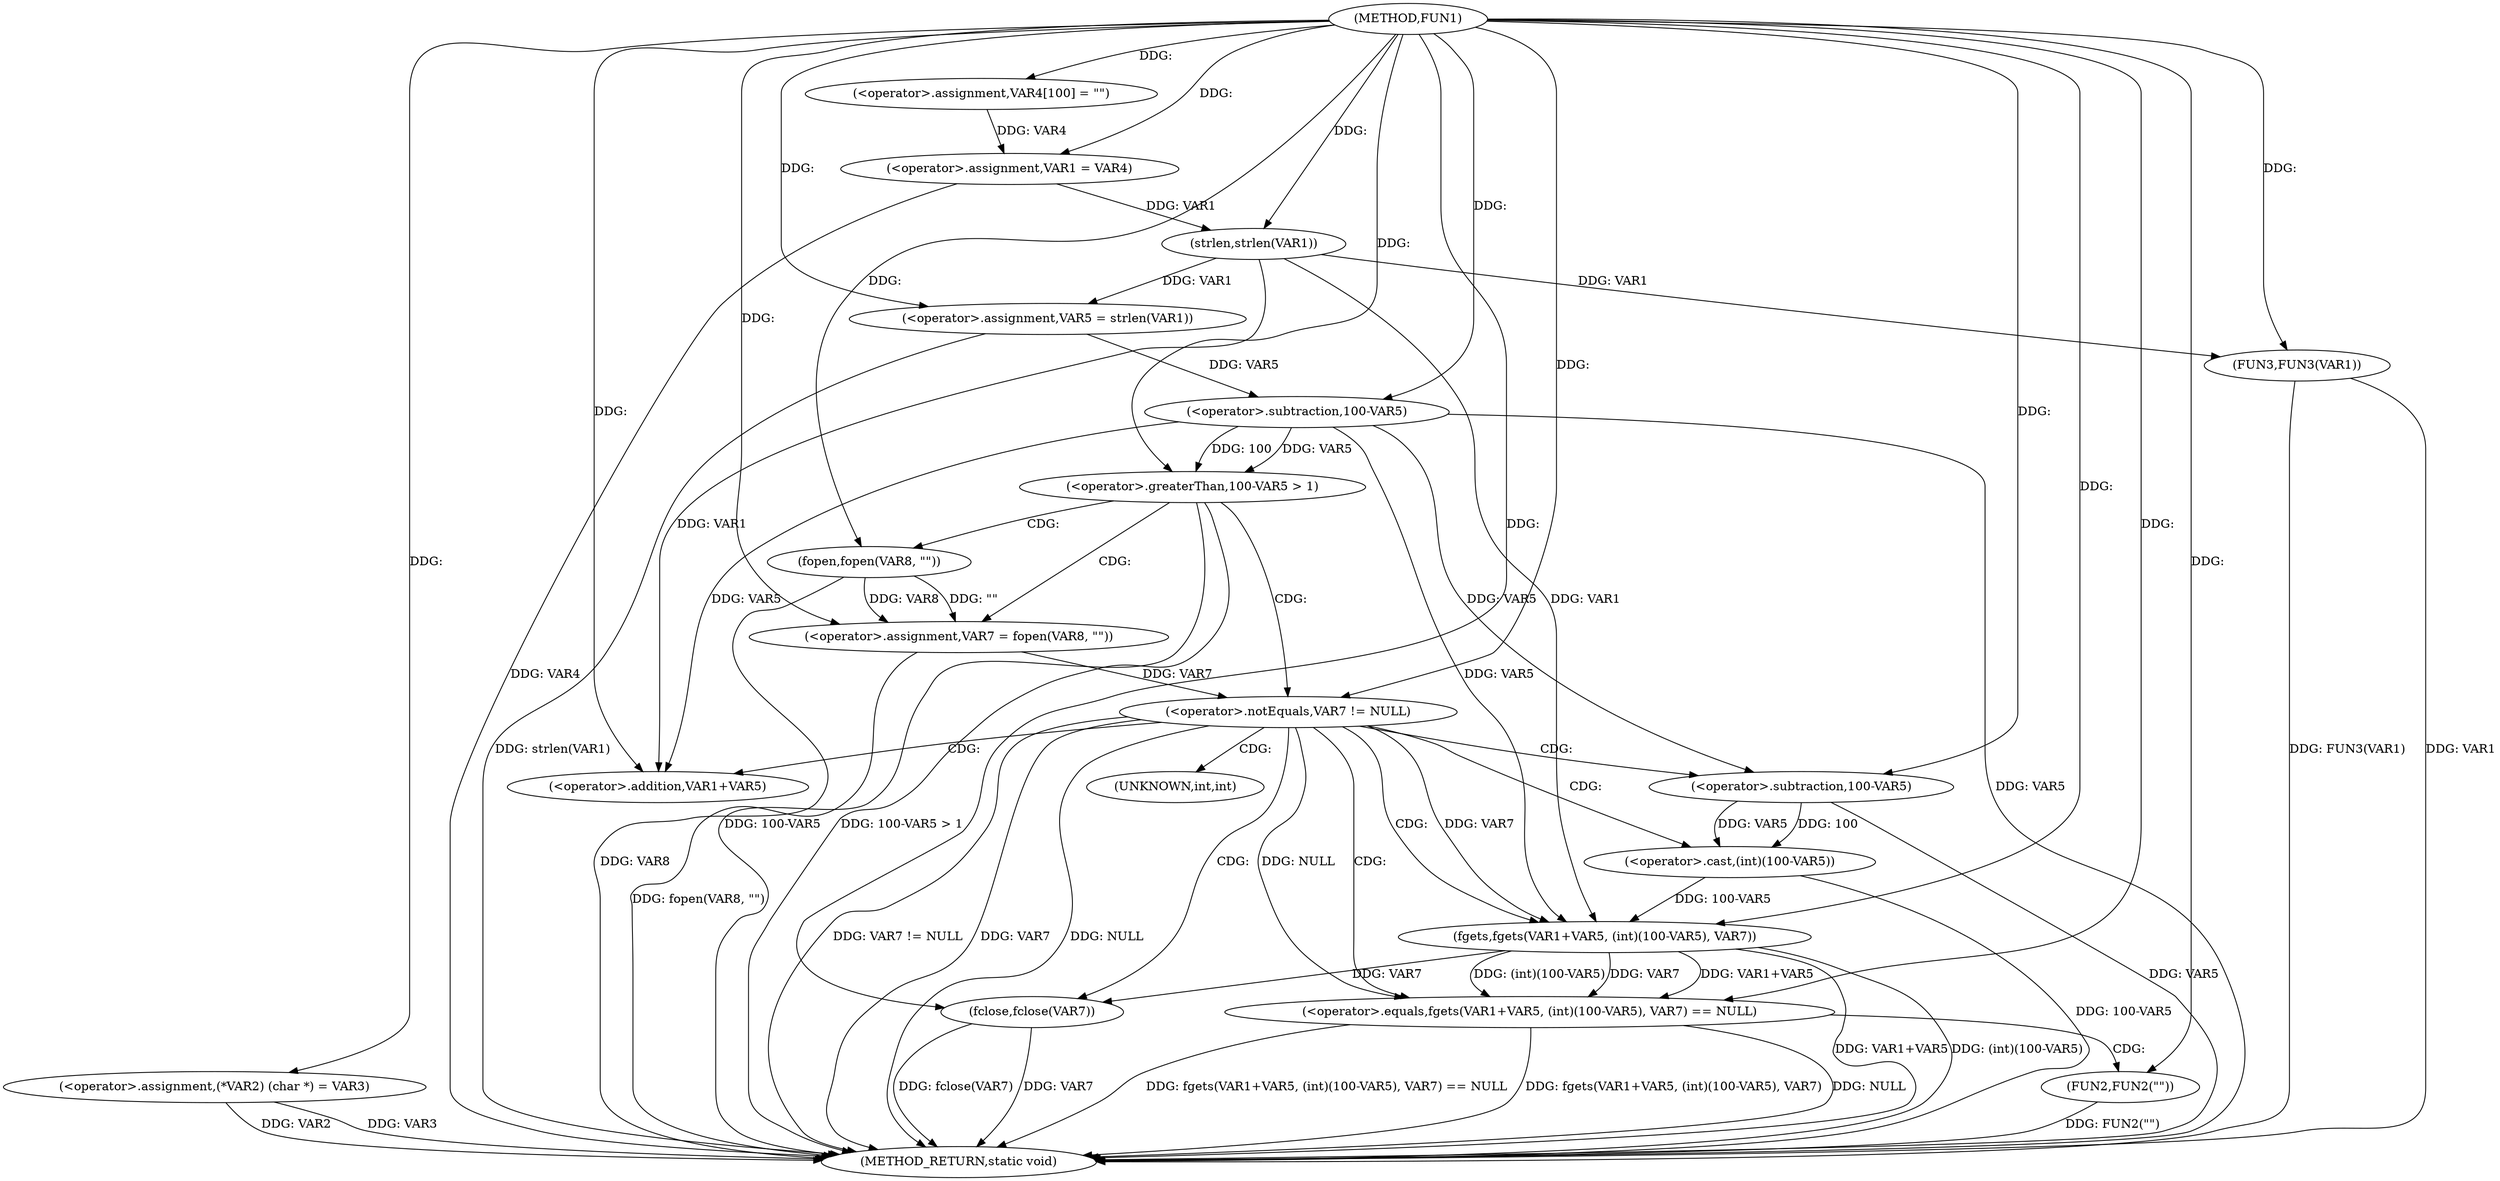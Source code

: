 digraph FUN1 {  
"1000100" [label = "(METHOD,FUN1)" ]
"1000158" [label = "(METHOD_RETURN,static void)" ]
"1000104" [label = "(<operator>.assignment,(*VAR2) (char *) = VAR3)" ]
"1000108" [label = "(<operator>.assignment,VAR4[100] = \"\")" ]
"1000111" [label = "(<operator>.assignment,VAR1 = VAR4)" ]
"1000116" [label = "(<operator>.assignment,VAR5 = strlen(VAR1))" ]
"1000118" [label = "(strlen,strlen(VAR1))" ]
"1000122" [label = "(<operator>.greaterThan,100-VAR5 > 1)" ]
"1000123" [label = "(<operator>.subtraction,100-VAR5)" ]
"1000128" [label = "(<operator>.assignment,VAR7 = fopen(VAR8, \"\"))" ]
"1000130" [label = "(fopen,fopen(VAR8, \"\"))" ]
"1000134" [label = "(<operator>.notEquals,VAR7 != NULL)" ]
"1000139" [label = "(<operator>.equals,fgets(VAR1+VAR5, (int)(100-VAR5), VAR7) == NULL)" ]
"1000140" [label = "(fgets,fgets(VAR1+VAR5, (int)(100-VAR5), VAR7))" ]
"1000141" [label = "(<operator>.addition,VAR1+VAR5)" ]
"1000144" [label = "(<operator>.cast,(int)(100-VAR5))" ]
"1000146" [label = "(<operator>.subtraction,100-VAR5)" ]
"1000152" [label = "(FUN2,FUN2(\"\"))" ]
"1000154" [label = "(fclose,fclose(VAR7))" ]
"1000156" [label = "(FUN3,FUN3(VAR1))" ]
"1000145" [label = "(UNKNOWN,int,int)" ]
  "1000128" -> "1000158"  [ label = "DDG: fopen(VAR8, \"\")"] 
  "1000123" -> "1000158"  [ label = "DDG: VAR5"] 
  "1000156" -> "1000158"  [ label = "DDG: VAR1"] 
  "1000104" -> "1000158"  [ label = "DDG: VAR2"] 
  "1000146" -> "1000158"  [ label = "DDG: VAR5"] 
  "1000116" -> "1000158"  [ label = "DDG: strlen(VAR1)"] 
  "1000154" -> "1000158"  [ label = "DDG: fclose(VAR7)"] 
  "1000139" -> "1000158"  [ label = "DDG: NULL"] 
  "1000144" -> "1000158"  [ label = "DDG: 100-VAR5"] 
  "1000104" -> "1000158"  [ label = "DDG: VAR3"] 
  "1000130" -> "1000158"  [ label = "DDG: VAR8"] 
  "1000122" -> "1000158"  [ label = "DDG: 100-VAR5"] 
  "1000140" -> "1000158"  [ label = "DDG: VAR1+VAR5"] 
  "1000139" -> "1000158"  [ label = "DDG: fgets(VAR1+VAR5, (int)(100-VAR5), VAR7) == NULL"] 
  "1000139" -> "1000158"  [ label = "DDG: fgets(VAR1+VAR5, (int)(100-VAR5), VAR7)"] 
  "1000152" -> "1000158"  [ label = "DDG: FUN2(\"\")"] 
  "1000154" -> "1000158"  [ label = "DDG: VAR7"] 
  "1000140" -> "1000158"  [ label = "DDG: (int)(100-VAR5)"] 
  "1000134" -> "1000158"  [ label = "DDG: VAR7 != NULL"] 
  "1000134" -> "1000158"  [ label = "DDG: VAR7"] 
  "1000111" -> "1000158"  [ label = "DDG: VAR4"] 
  "1000134" -> "1000158"  [ label = "DDG: NULL"] 
  "1000122" -> "1000158"  [ label = "DDG: 100-VAR5 > 1"] 
  "1000156" -> "1000158"  [ label = "DDG: FUN3(VAR1)"] 
  "1000100" -> "1000104"  [ label = "DDG: "] 
  "1000100" -> "1000108"  [ label = "DDG: "] 
  "1000108" -> "1000111"  [ label = "DDG: VAR4"] 
  "1000100" -> "1000111"  [ label = "DDG: "] 
  "1000118" -> "1000116"  [ label = "DDG: VAR1"] 
  "1000100" -> "1000116"  [ label = "DDG: "] 
  "1000111" -> "1000118"  [ label = "DDG: VAR1"] 
  "1000100" -> "1000118"  [ label = "DDG: "] 
  "1000123" -> "1000122"  [ label = "DDG: 100"] 
  "1000123" -> "1000122"  [ label = "DDG: VAR5"] 
  "1000100" -> "1000123"  [ label = "DDG: "] 
  "1000116" -> "1000123"  [ label = "DDG: VAR5"] 
  "1000100" -> "1000122"  [ label = "DDG: "] 
  "1000130" -> "1000128"  [ label = "DDG: VAR8"] 
  "1000130" -> "1000128"  [ label = "DDG: \"\""] 
  "1000100" -> "1000128"  [ label = "DDG: "] 
  "1000100" -> "1000130"  [ label = "DDG: "] 
  "1000128" -> "1000134"  [ label = "DDG: VAR7"] 
  "1000100" -> "1000134"  [ label = "DDG: "] 
  "1000140" -> "1000139"  [ label = "DDG: VAR1+VAR5"] 
  "1000140" -> "1000139"  [ label = "DDG: (int)(100-VAR5)"] 
  "1000140" -> "1000139"  [ label = "DDG: VAR7"] 
  "1000118" -> "1000140"  [ label = "DDG: VAR1"] 
  "1000100" -> "1000140"  [ label = "DDG: "] 
  "1000123" -> "1000140"  [ label = "DDG: VAR5"] 
  "1000118" -> "1000141"  [ label = "DDG: VAR1"] 
  "1000100" -> "1000141"  [ label = "DDG: "] 
  "1000123" -> "1000141"  [ label = "DDG: VAR5"] 
  "1000144" -> "1000140"  [ label = "DDG: 100-VAR5"] 
  "1000146" -> "1000144"  [ label = "DDG: 100"] 
  "1000146" -> "1000144"  [ label = "DDG: VAR5"] 
  "1000100" -> "1000146"  [ label = "DDG: "] 
  "1000123" -> "1000146"  [ label = "DDG: VAR5"] 
  "1000134" -> "1000140"  [ label = "DDG: VAR7"] 
  "1000134" -> "1000139"  [ label = "DDG: NULL"] 
  "1000100" -> "1000139"  [ label = "DDG: "] 
  "1000100" -> "1000152"  [ label = "DDG: "] 
  "1000140" -> "1000154"  [ label = "DDG: VAR7"] 
  "1000100" -> "1000154"  [ label = "DDG: "] 
  "1000118" -> "1000156"  [ label = "DDG: VAR1"] 
  "1000100" -> "1000156"  [ label = "DDG: "] 
  "1000122" -> "1000128"  [ label = "CDG: "] 
  "1000122" -> "1000130"  [ label = "CDG: "] 
  "1000122" -> "1000134"  [ label = "CDG: "] 
  "1000134" -> "1000141"  [ label = "CDG: "] 
  "1000134" -> "1000154"  [ label = "CDG: "] 
  "1000134" -> "1000145"  [ label = "CDG: "] 
  "1000134" -> "1000139"  [ label = "CDG: "] 
  "1000134" -> "1000146"  [ label = "CDG: "] 
  "1000134" -> "1000144"  [ label = "CDG: "] 
  "1000134" -> "1000140"  [ label = "CDG: "] 
  "1000139" -> "1000152"  [ label = "CDG: "] 
}
